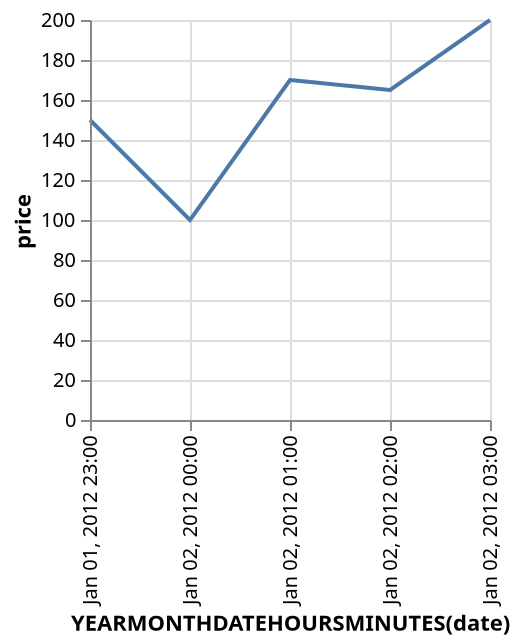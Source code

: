 {
    "$schema": "http://vega.github.io/schema/vega/v3.0.json",
    "description": "Google's stock price over time.",
    "autosize": "pad",
    "padding": 5,
    "encode": {
        "update": {
            "fill": {
                "value": "transparent"
            }
        }
    },
    "data": [
        {
            "name": "source_0",
            "values": [
                {
                    "date": "Sun, 01 Jan 2012 23:00:00",
                    "price": 150
                },
                {
                    "date": "Sun, 02 Jan 2012 00:00:00",
                    "price": 100
                },
                {
                    "date": "Sun, 02 Jan 2012 01:00:00",
                    "price": 170
                },
                {
                    "date": "Sun, 02 Jan 2012 02:00:00",
                    "price": 165
                },
                {
                    "date": "Sun, 02 Jan 2012 03:00:00",
                    "price": 200
                }
            ]
        },
        {
            "name": "data_0",
            "source": "source_0",
            "transform": [
                {
                    "type": "formula",
                    "expr": "toDate(datum[\"date\"])",
                    "as": "date"
                },
                {
                    "type": "formula",
                    "expr": "toNumber(datum[\"price\"])",
                    "as": "price"
                },
                {
                    "type": "filter",
                    "expr": "datum[\"date\"] !== null && !isNaN(datum[\"date\"]) && datum[\"price\"] !== null && !isNaN(datum[\"price\"])"
                },
                {
                    "type": "formula",
                    "as": "yearmonthdatehoursminutes_date",
                    "expr": "datetime(year(datum[\"date\"]), month(datum[\"date\"]), date(datum[\"date\"]), hours(datum[\"date\"]), minutes(datum[\"date\"]), 0, 0)"
                },
                {
                    "type": "collect",
                    "sort": {
                        "field": "yearmonthdatehoursminutes_date",
                        "order": "descending"
                    }
                }
            ]
        }
    ],
    "signals": [
        {
            "name": "width",
            "update": "200"
        },
        {
            "name": "height",
            "update": "200"
        }
    ],
    "marks": [
        {
            "name": "marks",
            "type": "line",
            "from": {
                "data": "data_0"
            },
            "encode": {
                "update": {
                    "x": {
                        "scale": "x",
                        "field": "yearmonthdatehoursminutes_date"
                    },
                    "y": {
                        "scale": "y",
                        "field": "price"
                    },
                    "stroke": {
                        "value": "#4c78a8"
                    }
                }
            }
        }
    ],
    "scales": [
        {
            "name": "x",
            "type": "utc",
            "domain": {
                "data": "data_0",
                "field": "yearmonthdatehoursminutes_date"
            },
            "range": [
                0,
                200
            ],
            "round": true,
            "nice": "minute"
        },
        {
            "name": "y",
            "type": "linear",
            "domain": {
                "data": "data_0",
                "field": "price"
            },
            "range": [
                200,
                0
            ],
            "round": true,
            "nice": true,
            "zero": true
        }
    ],
    "axes": [
        {
            "scale": "x",
            "orient": "bottom",
            "tickCount": 5,
            "title": "YEARMONTHDATEHOURSMINUTES(date)",
            "zindex": 1,
            "encode": {
                "labels": {
                    "update": {
                        "text": {
                            "signal": "utcFormat(datum.value, '%b %d, %Y %H:%M')"
                        },
                        "angle": {
                            "value": 270
                        },
                        "align": {
                            "value": "right"
                        },
                        "baseline": {
                            "value": "middle"
                        }
                    }
                }
            }
        },
        {
            "scale": "x",
            "domain": false,
            "grid": true,
            "labels": false,
            "orient": "bottom",
            "tickCount": 5,
            "ticks": false,
            "zindex": 0,
            "gridScale": "y"
        },
        {
            "scale": "y",
            "orient": "left",
            "title": "price",
            "zindex": 1
        },
        {
            "scale": "y",
            "domain": false,
            "grid": true,
            "labels": false,
            "orient": "left",
            "ticks": false,
            "zindex": 0,
            "gridScale": "x"
        }
    ]
}